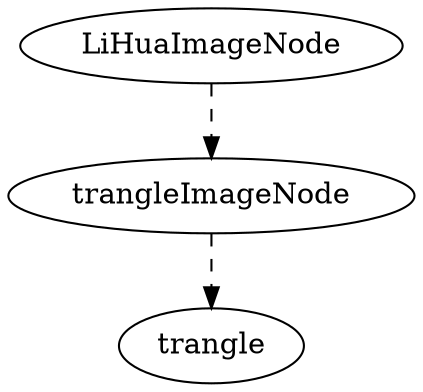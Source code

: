 digraph SubRoadmap {
    // (5) link
    LiHuaImageNode -> trangleImageNode [style=dashed];
    trangleImageNode -> trangle [style=dashed];
/*end*/}